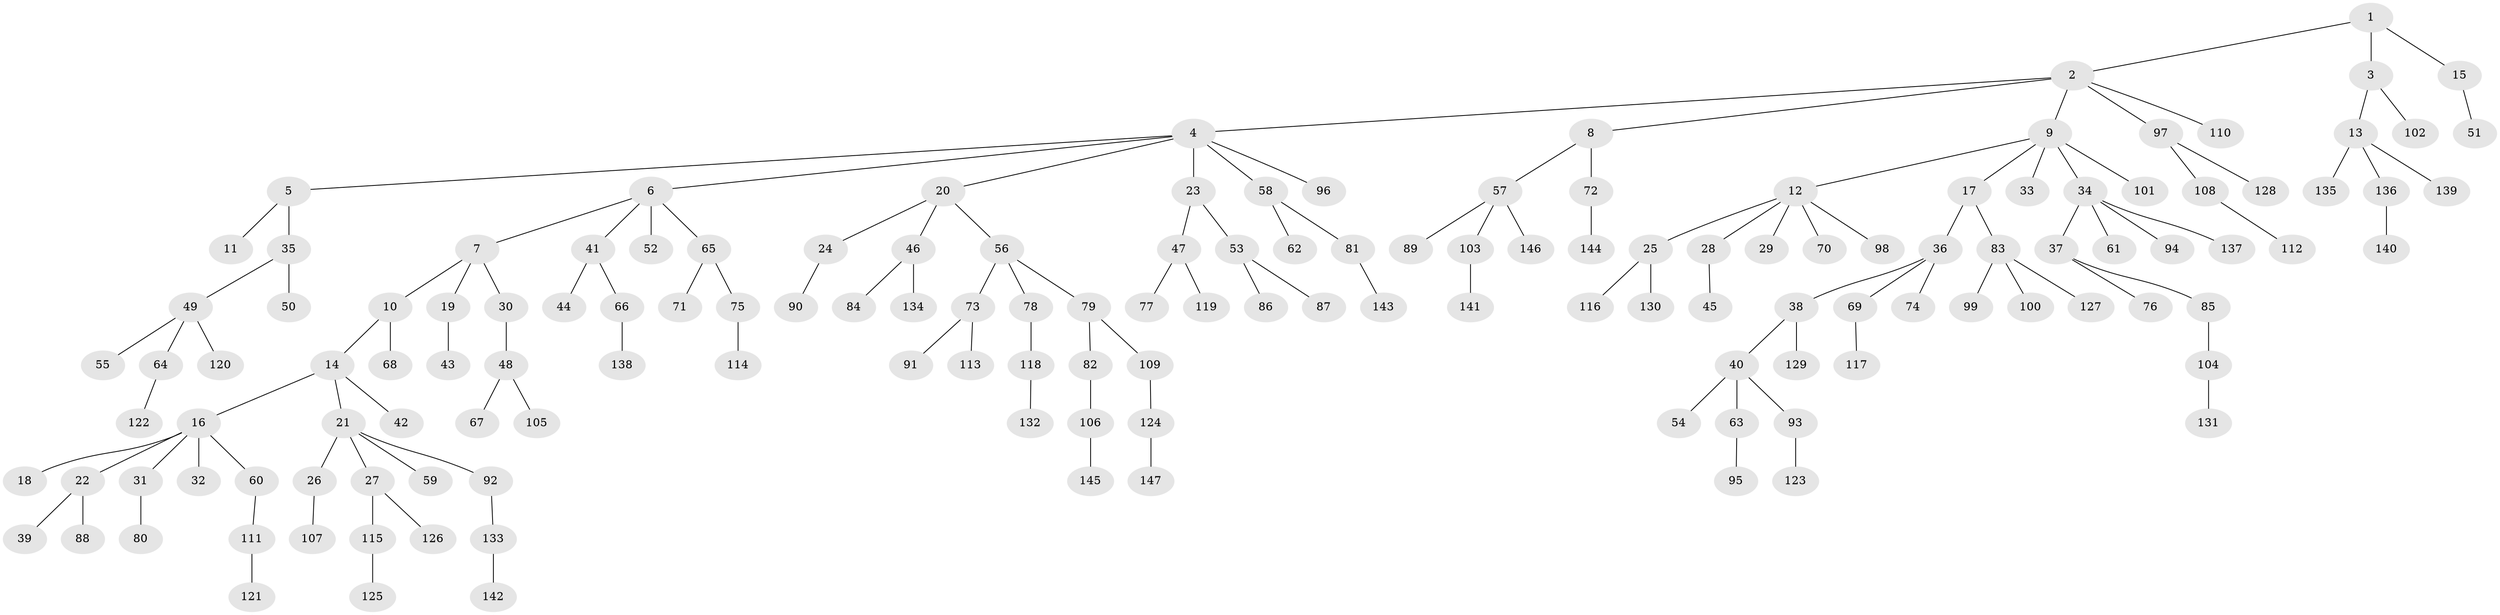 // coarse degree distribution, {7: 0.00980392156862745, 3: 0.1568627450980392, 9: 0.00980392156862745, 5: 0.0196078431372549, 4: 0.049019607843137254, 6: 0.029411764705882353, 1: 0.5686274509803921, 2: 0.1568627450980392}
// Generated by graph-tools (version 1.1) at 2025/19/03/04/25 18:19:12]
// undirected, 147 vertices, 146 edges
graph export_dot {
graph [start="1"]
  node [color=gray90,style=filled];
  1;
  2;
  3;
  4;
  5;
  6;
  7;
  8;
  9;
  10;
  11;
  12;
  13;
  14;
  15;
  16;
  17;
  18;
  19;
  20;
  21;
  22;
  23;
  24;
  25;
  26;
  27;
  28;
  29;
  30;
  31;
  32;
  33;
  34;
  35;
  36;
  37;
  38;
  39;
  40;
  41;
  42;
  43;
  44;
  45;
  46;
  47;
  48;
  49;
  50;
  51;
  52;
  53;
  54;
  55;
  56;
  57;
  58;
  59;
  60;
  61;
  62;
  63;
  64;
  65;
  66;
  67;
  68;
  69;
  70;
  71;
  72;
  73;
  74;
  75;
  76;
  77;
  78;
  79;
  80;
  81;
  82;
  83;
  84;
  85;
  86;
  87;
  88;
  89;
  90;
  91;
  92;
  93;
  94;
  95;
  96;
  97;
  98;
  99;
  100;
  101;
  102;
  103;
  104;
  105;
  106;
  107;
  108;
  109;
  110;
  111;
  112;
  113;
  114;
  115;
  116;
  117;
  118;
  119;
  120;
  121;
  122;
  123;
  124;
  125;
  126;
  127;
  128;
  129;
  130;
  131;
  132;
  133;
  134;
  135;
  136;
  137;
  138;
  139;
  140;
  141;
  142;
  143;
  144;
  145;
  146;
  147;
  1 -- 2;
  1 -- 3;
  1 -- 15;
  2 -- 4;
  2 -- 8;
  2 -- 9;
  2 -- 97;
  2 -- 110;
  3 -- 13;
  3 -- 102;
  4 -- 5;
  4 -- 6;
  4 -- 20;
  4 -- 23;
  4 -- 58;
  4 -- 96;
  5 -- 11;
  5 -- 35;
  6 -- 7;
  6 -- 41;
  6 -- 52;
  6 -- 65;
  7 -- 10;
  7 -- 19;
  7 -- 30;
  8 -- 57;
  8 -- 72;
  9 -- 12;
  9 -- 17;
  9 -- 33;
  9 -- 34;
  9 -- 101;
  10 -- 14;
  10 -- 68;
  12 -- 25;
  12 -- 28;
  12 -- 29;
  12 -- 70;
  12 -- 98;
  13 -- 135;
  13 -- 136;
  13 -- 139;
  14 -- 16;
  14 -- 21;
  14 -- 42;
  15 -- 51;
  16 -- 18;
  16 -- 22;
  16 -- 31;
  16 -- 32;
  16 -- 60;
  17 -- 36;
  17 -- 83;
  19 -- 43;
  20 -- 24;
  20 -- 46;
  20 -- 56;
  21 -- 26;
  21 -- 27;
  21 -- 59;
  21 -- 92;
  22 -- 39;
  22 -- 88;
  23 -- 47;
  23 -- 53;
  24 -- 90;
  25 -- 116;
  25 -- 130;
  26 -- 107;
  27 -- 115;
  27 -- 126;
  28 -- 45;
  30 -- 48;
  31 -- 80;
  34 -- 37;
  34 -- 61;
  34 -- 94;
  34 -- 137;
  35 -- 49;
  35 -- 50;
  36 -- 38;
  36 -- 69;
  36 -- 74;
  37 -- 76;
  37 -- 85;
  38 -- 40;
  38 -- 129;
  40 -- 54;
  40 -- 63;
  40 -- 93;
  41 -- 44;
  41 -- 66;
  46 -- 84;
  46 -- 134;
  47 -- 77;
  47 -- 119;
  48 -- 67;
  48 -- 105;
  49 -- 55;
  49 -- 64;
  49 -- 120;
  53 -- 86;
  53 -- 87;
  56 -- 73;
  56 -- 78;
  56 -- 79;
  57 -- 89;
  57 -- 103;
  57 -- 146;
  58 -- 62;
  58 -- 81;
  60 -- 111;
  63 -- 95;
  64 -- 122;
  65 -- 71;
  65 -- 75;
  66 -- 138;
  69 -- 117;
  72 -- 144;
  73 -- 91;
  73 -- 113;
  75 -- 114;
  78 -- 118;
  79 -- 82;
  79 -- 109;
  81 -- 143;
  82 -- 106;
  83 -- 99;
  83 -- 100;
  83 -- 127;
  85 -- 104;
  92 -- 133;
  93 -- 123;
  97 -- 108;
  97 -- 128;
  103 -- 141;
  104 -- 131;
  106 -- 145;
  108 -- 112;
  109 -- 124;
  111 -- 121;
  115 -- 125;
  118 -- 132;
  124 -- 147;
  133 -- 142;
  136 -- 140;
}
